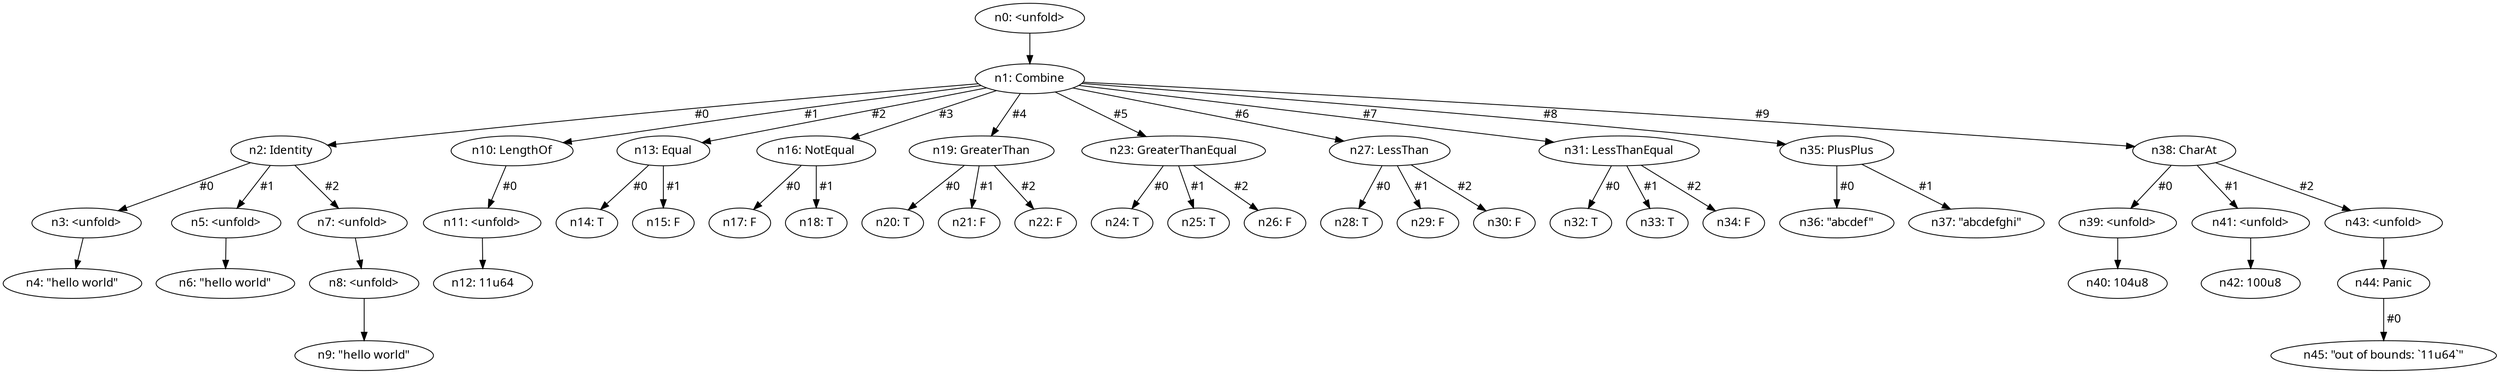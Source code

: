digraph {
    node [fontname="bold helvetica"];
    edge [fontname="bold helvetica"];
    n0 [label="n0: <unfold>"];
    n1 [label="n1: Combine"];
    n0 -> n1;
    n2 [label="n2: Identity"];
    n1 -> n2 [label=" #0 "];
    n3 [label="n3: <unfold>"];
    n2 -> n3 [label=" #0 "];
    n4 [label="n4: \"hello world\""];
    n3 -> n4;
    n5 [label="n5: <unfold>"];
    n2 -> n5 [label=" #1 "];
    n6 [label="n6: \"hello world\""];
    n5 -> n6;
    n7 [label="n7: <unfold>"];
    n2 -> n7 [label=" #2 "];
    n8 [label="n8: <unfold>"];
    n7 -> n8;
    n9 [label="n9: \"hello world\""];
    n8 -> n9;
    n10 [label="n10: LengthOf"];
    n1 -> n10 [label=" #1 "];
    n11 [label="n11: <unfold>"];
    n10 -> n11 [label=" #0 "];
    n12 [label="n12: 11u64"];
    n11 -> n12;
    n13 [label="n13: Equal"];
    n1 -> n13 [label=" #2 "];
    n14 [label="n14: T"];
    n13 -> n14 [label=" #0 "];
    n15 [label="n15: F"];
    n13 -> n15 [label=" #1 "];
    n16 [label="n16: NotEqual"];
    n1 -> n16 [label=" #3 "];
    n17 [label="n17: F"];
    n16 -> n17 [label=" #0 "];
    n18 [label="n18: T"];
    n16 -> n18 [label=" #1 "];
    n19 [label="n19: GreaterThan"];
    n1 -> n19 [label=" #4 "];
    n20 [label="n20: T"];
    n19 -> n20 [label=" #0 "];
    n21 [label="n21: F"];
    n19 -> n21 [label=" #1 "];
    n22 [label="n22: F"];
    n19 -> n22 [label=" #2 "];
    n23 [label="n23: GreaterThanEqual"];
    n1 -> n23 [label=" #5 "];
    n24 [label="n24: T"];
    n23 -> n24 [label=" #0 "];
    n25 [label="n25: T"];
    n23 -> n25 [label=" #1 "];
    n26 [label="n26: F"];
    n23 -> n26 [label=" #2 "];
    n27 [label="n27: LessThan"];
    n1 -> n27 [label=" #6 "];
    n28 [label="n28: T"];
    n27 -> n28 [label=" #0 "];
    n29 [label="n29: F"];
    n27 -> n29 [label=" #1 "];
    n30 [label="n30: F"];
    n27 -> n30 [label=" #2 "];
    n31 [label="n31: LessThanEqual"];
    n1 -> n31 [label=" #7 "];
    n32 [label="n32: T"];
    n31 -> n32 [label=" #0 "];
    n33 [label="n33: T"];
    n31 -> n33 [label=" #1 "];
    n34 [label="n34: F"];
    n31 -> n34 [label=" #2 "];
    n35 [label="n35: PlusPlus"];
    n1 -> n35 [label=" #8 "];
    n36 [label="n36: \"abcdef\""];
    n35 -> n36 [label=" #0 "];
    n37 [label="n37: \"abcdefghi\""];
    n35 -> n37 [label=" #1 "];
    n38 [label="n38: CharAt"];
    n1 -> n38 [label=" #9 "];
    n39 [label="n39: <unfold>"];
    n38 -> n39 [label=" #0 "];
    n40 [label="n40: 104u8"];
    n39 -> n40;
    n41 [label="n41: <unfold>"];
    n38 -> n41 [label=" #1 "];
    n42 [label="n42: 100u8"];
    n41 -> n42;
    n43 [label="n43: <unfold>"];
    n38 -> n43 [label=" #2 "];
    n44 [label="n44: Panic"];
    n43 -> n44;
    n45 [label="n45: \"out of bounds: `11u64`\""];
    n44 -> n45 [label=" #0 "];
}
